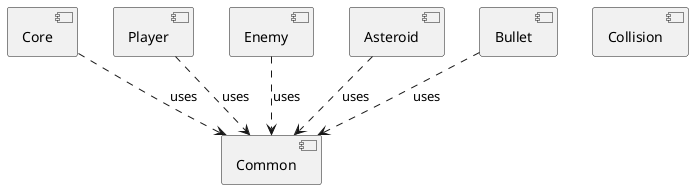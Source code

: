 @startuml
component Core
component Common
component Player
component Enemy
component Asteroid
component Collision
component Bullet

Core ..> Common: uses
Player ..> Common: uses
Enemy ..> Common: uses
Asteroid ..> Common: uses
Bullet ..> Common: uses
@enduml